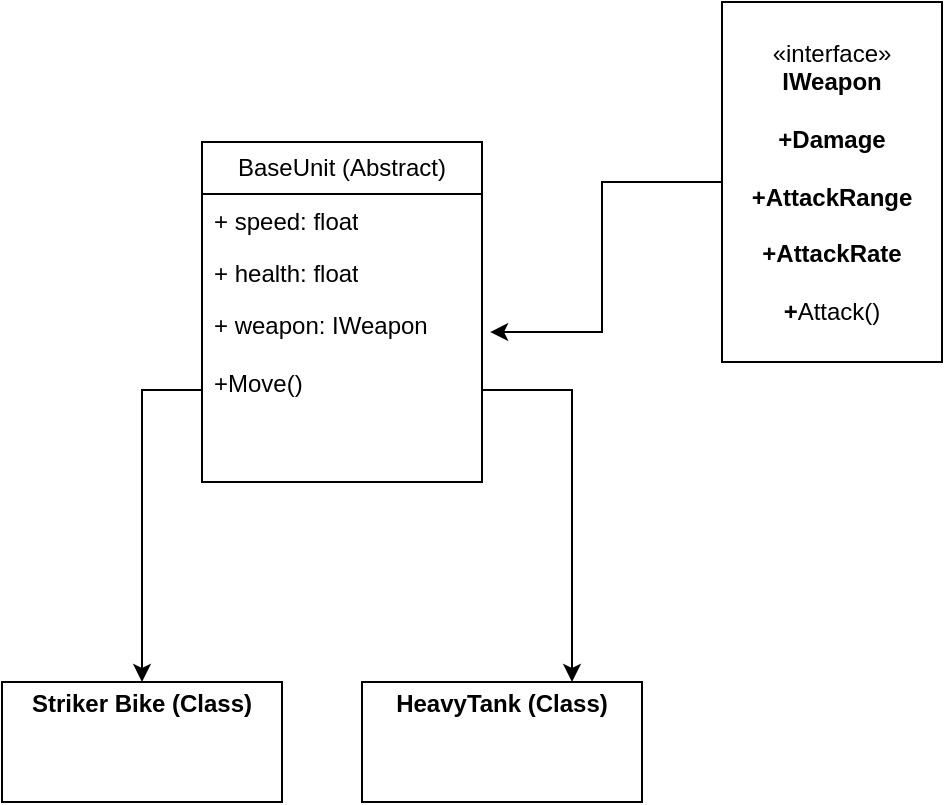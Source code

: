 <mxfile version="27.0.8">
  <diagram name="Sayfa -1" id="Cta2WmPdMaJLgJItLNkb">
    <mxGraphModel dx="1426" dy="743" grid="1" gridSize="10" guides="1" tooltips="1" connect="1" arrows="1" fold="1" page="1" pageScale="1" pageWidth="827" pageHeight="1169" math="0" shadow="0">
      <root>
        <mxCell id="0" />
        <mxCell id="1" parent="0" />
        <mxCell id="OxEVmPB5UnEfBlzt7_fZ-1" value="BaseUnit (Abstract)" style="swimlane;fontStyle=0;childLayout=stackLayout;horizontal=1;startSize=26;fillColor=none;horizontalStack=0;resizeParent=1;resizeParentMax=0;resizeLast=0;collapsible=1;marginBottom=0;whiteSpace=wrap;html=1;" vertex="1" parent="1">
          <mxGeometry x="140" y="100" width="140" height="170" as="geometry" />
        </mxCell>
        <mxCell id="OxEVmPB5UnEfBlzt7_fZ-2" value="+ speed: float" style="text;strokeColor=none;fillColor=none;align=left;verticalAlign=top;spacingLeft=4;spacingRight=4;overflow=hidden;rotatable=0;points=[[0,0.5],[1,0.5]];portConstraint=eastwest;whiteSpace=wrap;html=1;" vertex="1" parent="OxEVmPB5UnEfBlzt7_fZ-1">
          <mxGeometry y="26" width="140" height="26" as="geometry" />
        </mxCell>
        <mxCell id="OxEVmPB5UnEfBlzt7_fZ-3" value="+ health: float" style="text;strokeColor=none;fillColor=none;align=left;verticalAlign=top;spacingLeft=4;spacingRight=4;overflow=hidden;rotatable=0;points=[[0,0.5],[1,0.5]];portConstraint=eastwest;whiteSpace=wrap;html=1;" vertex="1" parent="OxEVmPB5UnEfBlzt7_fZ-1">
          <mxGeometry y="52" width="140" height="26" as="geometry" />
        </mxCell>
        <mxCell id="OxEVmPB5UnEfBlzt7_fZ-4" value="+ weapon: IWeapon&lt;div&gt;&lt;br&gt;&lt;/div&gt;&lt;div&gt;+Move()&lt;br&gt;&lt;div&gt;&lt;br&gt;&lt;div&gt;&lt;br&gt;&lt;/div&gt;&lt;/div&gt;&lt;/div&gt;" style="text;strokeColor=none;fillColor=none;align=left;verticalAlign=top;spacingLeft=4;spacingRight=4;overflow=hidden;rotatable=0;points=[[0,0.5],[1,0.5]];portConstraint=eastwest;whiteSpace=wrap;html=1;" vertex="1" parent="OxEVmPB5UnEfBlzt7_fZ-1">
          <mxGeometry y="78" width="140" height="92" as="geometry" />
        </mxCell>
        <mxCell id="OxEVmPB5UnEfBlzt7_fZ-5" value="&lt;p style=&quot;margin:0px;margin-top:4px;text-align:center;&quot;&gt;&lt;b&gt;Striker Bike (Class)&lt;/b&gt;&lt;/p&gt;" style="verticalAlign=top;align=left;overflow=fill;html=1;whiteSpace=wrap;" vertex="1" parent="1">
          <mxGeometry x="40" y="370" width="140" height="60" as="geometry" />
        </mxCell>
        <mxCell id="OxEVmPB5UnEfBlzt7_fZ-6" style="edgeStyle=orthogonalEdgeStyle;rounded=0;orthogonalLoop=1;jettySize=auto;html=1;entryX=0.5;entryY=0;entryDx=0;entryDy=0;" edge="1" parent="1" source="OxEVmPB5UnEfBlzt7_fZ-4" target="OxEVmPB5UnEfBlzt7_fZ-5">
          <mxGeometry relative="1" as="geometry" />
        </mxCell>
        <mxCell id="OxEVmPB5UnEfBlzt7_fZ-7" value="&lt;p style=&quot;margin:0px;margin-top:4px;text-align:center;&quot;&gt;&lt;b&gt;HeavyTank (Class)&lt;/b&gt;&lt;/p&gt;" style="verticalAlign=top;align=left;overflow=fill;html=1;whiteSpace=wrap;" vertex="1" parent="1">
          <mxGeometry x="220" y="370" width="140" height="60" as="geometry" />
        </mxCell>
        <mxCell id="OxEVmPB5UnEfBlzt7_fZ-8" style="edgeStyle=orthogonalEdgeStyle;rounded=0;orthogonalLoop=1;jettySize=auto;html=1;entryX=0.75;entryY=0;entryDx=0;entryDy=0;" edge="1" parent="1" source="OxEVmPB5UnEfBlzt7_fZ-4" target="OxEVmPB5UnEfBlzt7_fZ-7">
          <mxGeometry relative="1" as="geometry" />
        </mxCell>
        <mxCell id="OxEVmPB5UnEfBlzt7_fZ-9" value="«interface»&lt;br&gt;&lt;b&gt;IWeapon&lt;/b&gt;&lt;div&gt;&lt;b&gt;&lt;br&gt;&lt;/b&gt;&lt;div&gt;&lt;b&gt;+Damage&lt;/b&gt;&lt;/div&gt;&lt;div&gt;&lt;b&gt;&lt;br&gt;&lt;/b&gt;&lt;/div&gt;&lt;div&gt;&lt;b&gt;+AttackRange&lt;/b&gt;&lt;/div&gt;&lt;div&gt;&lt;br&gt;&lt;/div&gt;&lt;div&gt;&lt;b&gt;+AttackRate&lt;/b&gt;&lt;/div&gt;&lt;div&gt;&lt;b&gt;&lt;br&gt;&lt;/b&gt;&lt;/div&gt;&lt;div&gt;&lt;b&gt;+&lt;/b&gt;&lt;span style=&quot;text-align: left; background-color: transparent; color: light-dark(rgb(0, 0, 0), rgb(255, 255, 255));&quot;&gt;Attack()&lt;/span&gt;&lt;/div&gt;&lt;/div&gt;" style="html=1;whiteSpace=wrap;" vertex="1" parent="1">
          <mxGeometry x="400" y="30" width="110" height="180" as="geometry" />
        </mxCell>
        <mxCell id="OxEVmPB5UnEfBlzt7_fZ-10" style="edgeStyle=orthogonalEdgeStyle;rounded=0;orthogonalLoop=1;jettySize=auto;html=1;entryX=1.029;entryY=0.185;entryDx=0;entryDy=0;entryPerimeter=0;" edge="1" parent="1" source="OxEVmPB5UnEfBlzt7_fZ-9" target="OxEVmPB5UnEfBlzt7_fZ-4">
          <mxGeometry relative="1" as="geometry" />
        </mxCell>
      </root>
    </mxGraphModel>
  </diagram>
</mxfile>
